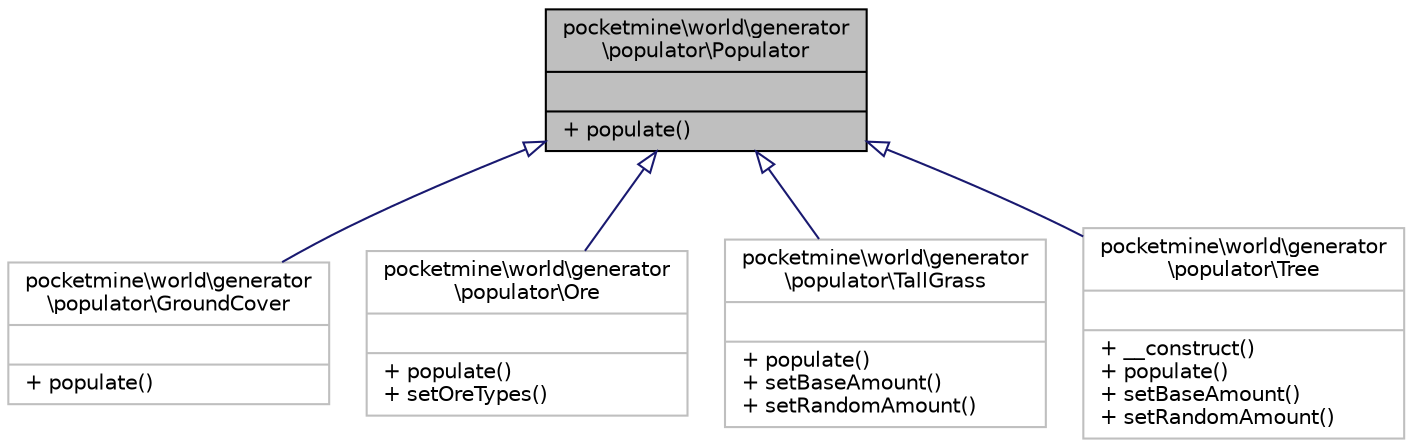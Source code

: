 digraph "pocketmine\world\generator\populator\Populator"
{
 // INTERACTIVE_SVG=YES
 // LATEX_PDF_SIZE
  edge [fontname="Helvetica",fontsize="10",labelfontname="Helvetica",labelfontsize="10"];
  node [fontname="Helvetica",fontsize="10",shape=record];
  Node1 [label="{pocketmine\\world\\generator\l\\populator\\Populator\n||+ populate()\l}",height=0.2,width=0.4,color="black", fillcolor="grey75", style="filled", fontcolor="black",tooltip=" "];
  Node1 -> Node2 [dir="back",color="midnightblue",fontsize="10",style="solid",arrowtail="onormal",fontname="Helvetica"];
  Node2 [label="{pocketmine\\world\\generator\l\\populator\\GroundCover\n||+ populate()\l}",height=0.2,width=0.4,color="grey75", fillcolor="white", style="filled",URL="$d3/d77/classpocketmine_1_1world_1_1generator_1_1populator_1_1_ground_cover.html",tooltip=" "];
  Node1 -> Node3 [dir="back",color="midnightblue",fontsize="10",style="solid",arrowtail="onormal",fontname="Helvetica"];
  Node3 [label="{pocketmine\\world\\generator\l\\populator\\Ore\n||+ populate()\l+ setOreTypes()\l}",height=0.2,width=0.4,color="grey75", fillcolor="white", style="filled",URL="$dc/d8e/classpocketmine_1_1world_1_1generator_1_1populator_1_1_ore.html",tooltip=" "];
  Node1 -> Node4 [dir="back",color="midnightblue",fontsize="10",style="solid",arrowtail="onormal",fontname="Helvetica"];
  Node4 [label="{pocketmine\\world\\generator\l\\populator\\TallGrass\n||+ populate()\l+ setBaseAmount()\l+ setRandomAmount()\l}",height=0.2,width=0.4,color="grey75", fillcolor="white", style="filled",URL="$d0/d85/classpocketmine_1_1world_1_1generator_1_1populator_1_1_tall_grass.html",tooltip=" "];
  Node1 -> Node5 [dir="back",color="midnightblue",fontsize="10",style="solid",arrowtail="onormal",fontname="Helvetica"];
  Node5 [label="{pocketmine\\world\\generator\l\\populator\\Tree\n||+ __construct()\l+ populate()\l+ setBaseAmount()\l+ setRandomAmount()\l}",height=0.2,width=0.4,color="grey75", fillcolor="white", style="filled",URL="$df/da0/classpocketmine_1_1world_1_1generator_1_1populator_1_1_tree.html",tooltip=" "];
}
